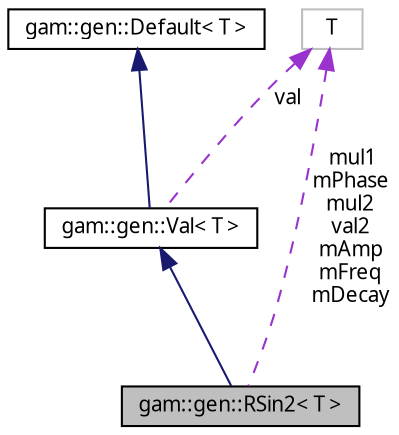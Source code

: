 digraph "gam::gen::RSin2&lt; T &gt;"
{
 // LATEX_PDF_SIZE
  bgcolor="transparent";
  edge [fontname="FreeSans.ttf",fontsize="10",labelfontname="FreeSans.ttf",labelfontsize="10"];
  node [fontname="FreeSans.ttf",fontsize="10",shape=record];
  Node1 [label="gam::gen::RSin2\< T \>",height=0.2,width=0.4,color="black", fillcolor="grey75", style="filled", fontcolor="black",tooltip=" "];
  Node2 -> Node1 [dir="back",color="midnightblue",fontsize="10",style="solid",fontname="FreeSans.ttf"];
  Node2 [label="gam::gen::Val\< T \>",height=0.2,width=0.4,color="black",URL="$structgam_1_1gen_1_1_val.html",tooltip="Single value generator."];
  Node3 -> Node2 [dir="back",color="midnightblue",fontsize="10",style="solid",fontname="FreeSans.ttf"];
  Node3 [label="gam::gen::Default\< T \>",height=0.2,width=0.4,color="black",URL="$structgam_1_1gen_1_1_default.html",tooltip="Generates the default value of its associated type."];
  Node4 -> Node2 [dir="back",color="darkorchid3",fontsize="10",style="dashed",label=" val" ,fontname="FreeSans.ttf"];
  Node4 [label="T",height=0.2,width=0.4,color="grey75",tooltip=" "];
  Node4 -> Node1 [dir="back",color="darkorchid3",fontsize="10",style="dashed",label=" mul1\nmPhase\nmul2\nval2\nmAmp\nmFreq\nmDecay" ,fontname="FreeSans.ttf"];
}

